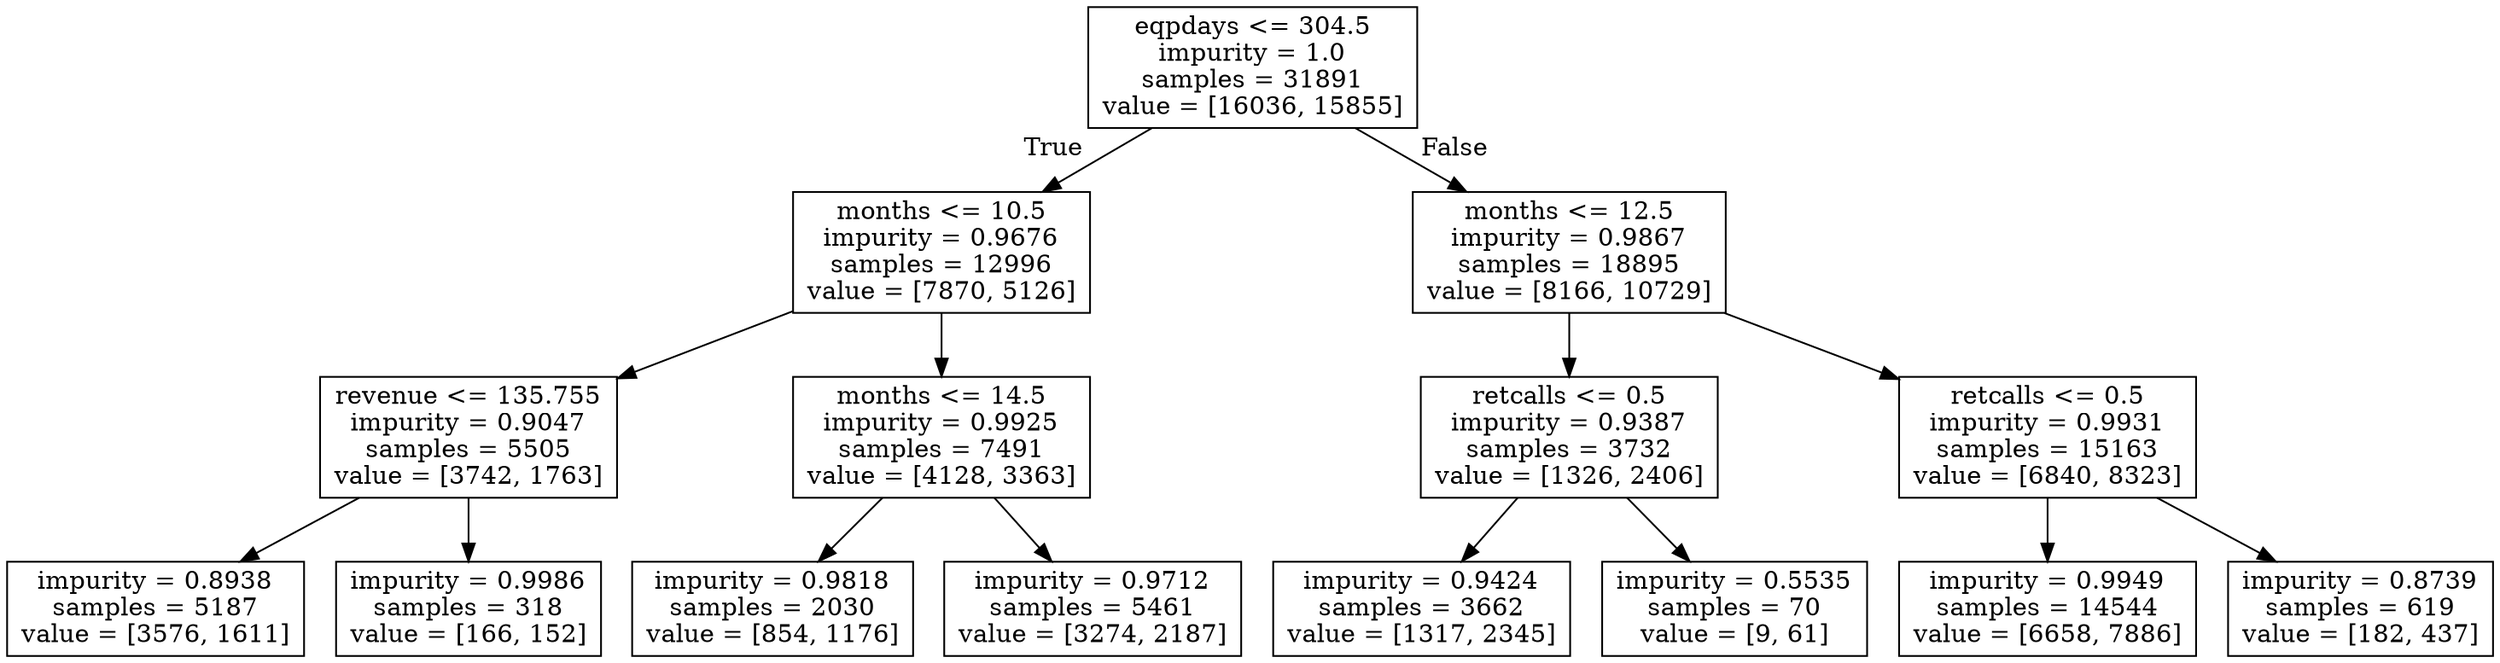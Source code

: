 digraph Tree {
node [shape=box] ;
0 [label="eqpdays <= 304.5\nimpurity = 1.0\nsamples = 31891\nvalue = [16036, 15855]"] ;
1 [label="months <= 10.5\nimpurity = 0.9676\nsamples = 12996\nvalue = [7870, 5126]"] ;
0 -> 1 [labeldistance=2.5, labelangle=45, headlabel="True"] ;
2 [label="revenue <= 135.755\nimpurity = 0.9047\nsamples = 5505\nvalue = [3742, 1763]"] ;
1 -> 2 ;
3 [label="impurity = 0.8938\nsamples = 5187\nvalue = [3576, 1611]"] ;
2 -> 3 ;
4 [label="impurity = 0.9986\nsamples = 318\nvalue = [166, 152]"] ;
2 -> 4 ;
5 [label="months <= 14.5\nimpurity = 0.9925\nsamples = 7491\nvalue = [4128, 3363]"] ;
1 -> 5 ;
6 [label="impurity = 0.9818\nsamples = 2030\nvalue = [854, 1176]"] ;
5 -> 6 ;
7 [label="impurity = 0.9712\nsamples = 5461\nvalue = [3274, 2187]"] ;
5 -> 7 ;
8 [label="months <= 12.5\nimpurity = 0.9867\nsamples = 18895\nvalue = [8166, 10729]"] ;
0 -> 8 [labeldistance=2.5, labelangle=-45, headlabel="False"] ;
9 [label="retcalls <= 0.5\nimpurity = 0.9387\nsamples = 3732\nvalue = [1326, 2406]"] ;
8 -> 9 ;
10 [label="impurity = 0.9424\nsamples = 3662\nvalue = [1317, 2345]"] ;
9 -> 10 ;
11 [label="impurity = 0.5535\nsamples = 70\nvalue = [9, 61]"] ;
9 -> 11 ;
12 [label="retcalls <= 0.5\nimpurity = 0.9931\nsamples = 15163\nvalue = [6840, 8323]"] ;
8 -> 12 ;
13 [label="impurity = 0.9949\nsamples = 14544\nvalue = [6658, 7886]"] ;
12 -> 13 ;
14 [label="impurity = 0.8739\nsamples = 619\nvalue = [182, 437]"] ;
12 -> 14 ;
}
